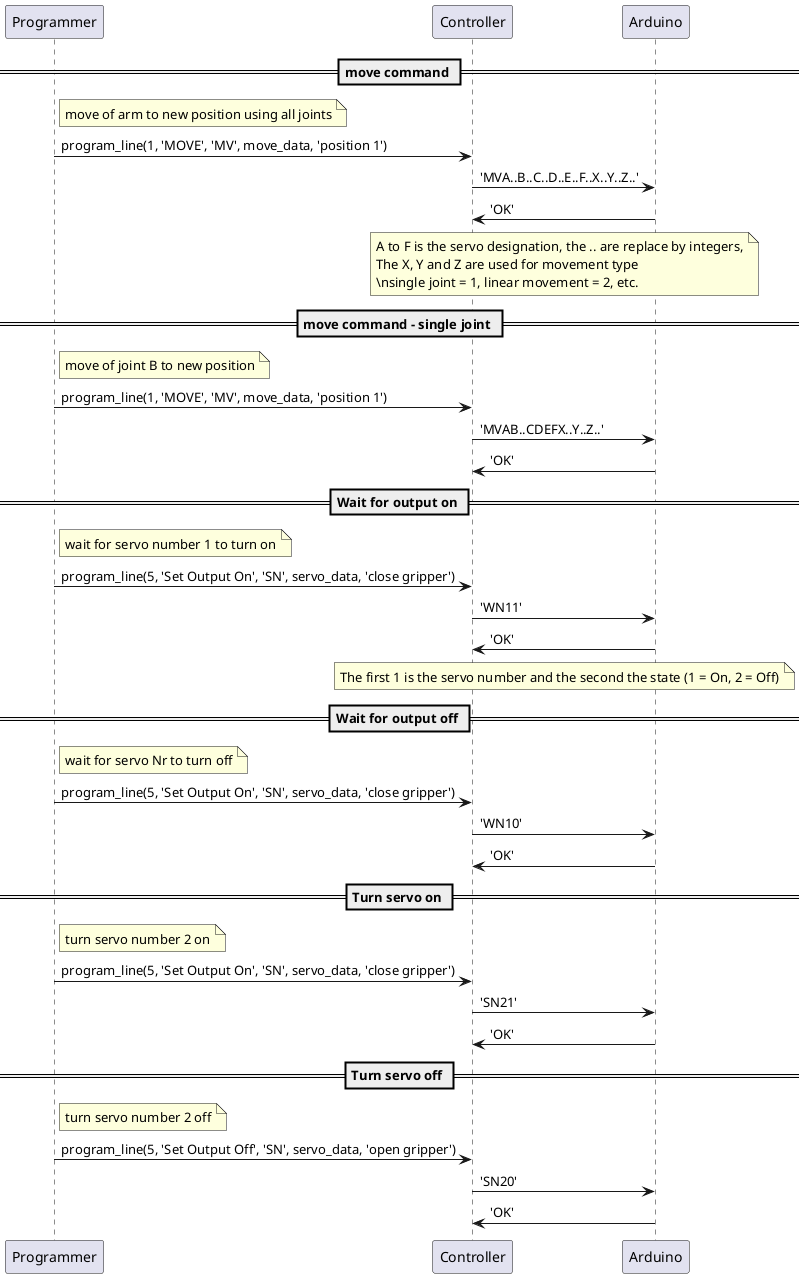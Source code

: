 @startuml

== move command ==
note right of Programmer:   move of arm to new position using all joints
Programmer->Controller:     program_line(1, 'MOVE', 'MV', move_data, 'position 1')
Controller->Arduino:        'MVA..B..C..D..E..F..X..Y..Z..'
Arduino->Controller:        'OK'

note over Arduino, Controller
  A to F is the servo designation, the .. are replace by integers,
  The X, Y and Z are used for movement type 
  \nsingle joint = 1, linear movement = 2, etc.
end note

== move command - single joint ==
note right of Programmer:   move of joint B to new position
Programmer->Controller:     program_line(1, 'MOVE', 'MV', move_data, 'position 1')
Controller->Arduino:        'MVAB..CDEFX..Y..Z..'
Arduino->Controller:        'OK'


== Wait for output on ==
note right of Programmer:   wait for servo number 1 to turn on 
Programmer->Controller:     program_line(5, 'Set Output On', 'SN', servo_data, 'close gripper')
Controller->Arduino:        'WN11'
Arduino->Controller:        'OK'

note over Arduino, Controller
  The first 1 is the servo number and the second the state (1 = On, 2 = Off)
end note

== Wait for output off ==
note right of Programmer:   wait for servo Nr to turn off
Programmer->Controller:     program_line(5, 'Set Output On', 'SN', servo_data, 'close gripper')
Controller->Arduino:        'WN10'
Arduino->Controller:        'OK'

== Turn servo on ==
note right of Programmer:   turn servo number 2 on
Programmer->Controller:     program_line(5, 'Set Output On', 'SN', servo_data, 'close gripper')
Controller->Arduino:        'SN21'
Arduino->Controller:        'OK'

== Turn servo off ==
note right of Programmer:   turn servo number 2 off
Programmer->Controller:     program_line(5, 'Set Output Off', 'SN', servo_data, 'open gripper')
Controller->Arduino:        'SN20'
Arduino->Controller:        'OK'


@enduml